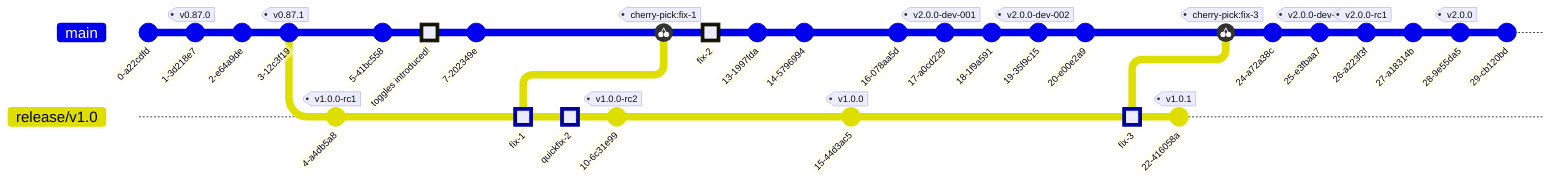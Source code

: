 %% To build (from project root): uv run --with mermaid-cli mmdc -i docs/diagrams/vita-branch-strat.mmd -o docs/diagrams/vita-branch-strat.svg

gitGraph
  commit
  commit tag: "v0.87.0"
  commit
  commit tag: "v0.87.1"
  branch "release/v1.0"
  commit tag: "v1.0.0-rc1"
  switch main
  commit
  commit id: "toggles introduced!" type: HIGHLIGHT
  commit
  switch "release/v1.0"
  commit id: "fix-1" type: HIGHLIGHT
  commit id: "quickfix-2" type: HIGHLIGHT
  commit tag: "v1.0.0-rc2"
  switch main
  cherry-pick id: "fix-1"
  commit id: "fix-2" type: HIGHLIGHT
  commit
  commit
  switch "release/v1.0"
  commit tag: "v1.0.0"
  switch main
  commit
  commit tag: "v2.0.0-dev-001"
  commit
  commit tag: "v2.0.0-dev-002"
  commit
  switch "release/v1.0"
  commit id: "fix-3" type: HIGHLIGHT
  commit tag: "v1.0.1"
  switch main
  cherry-pick id: "fix-3"
  commit
  commit tag: "v2.0.0-dev-003"
  commit tag: "v2.0.0-rc1"
  commit
  commit tag: "v2.0.0"
  commit